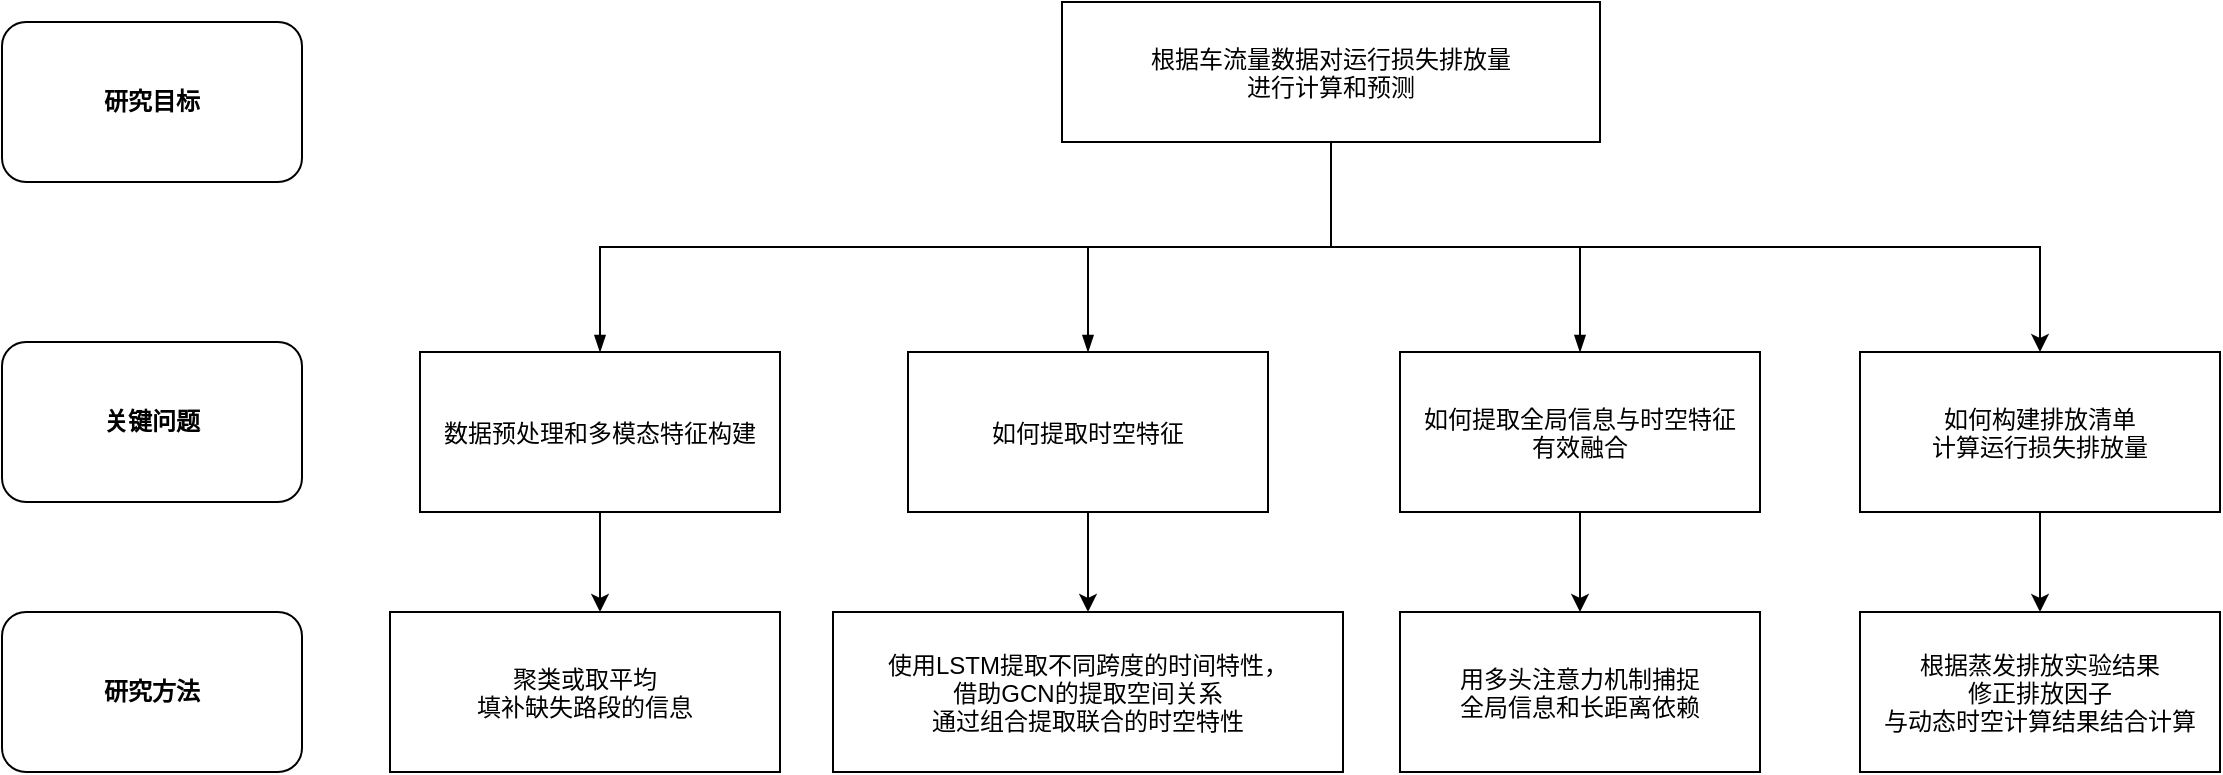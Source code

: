 <mxfile version="25.0.3">
  <diagram id="prtHgNgQTEPvFCAcTncT" name="Page-1">
    <mxGraphModel dx="1886" dy="794" grid="0" gridSize="10" guides="1" tooltips="1" connect="1" arrows="1" fold="1" page="1" pageScale="1" pageWidth="827" pageHeight="1169" math="0" shadow="0">
      <root>
        <mxCell id="0" />
        <mxCell id="1" parent="0" />
        <mxCell id="dNxyNK7c78bLwvsdeMH5-13" value="" style="endArrow=blockThin;endFill=1;fontSize=11;edgeStyle=elbowEdgeStyle;elbow=vertical;rounded=0;" parent="1" source="dNxyNK7c78bLwvsdeMH5-12" target="dNxyNK7c78bLwvsdeMH5-14" edge="1">
          <mxGeometry relative="1" as="geometry" />
        </mxCell>
        <mxCell id="dNxyNK7c78bLwvsdeMH5-15" value="" style="endArrow=blockThin;endFill=1;fontSize=11;edgeStyle=elbowEdgeStyle;elbow=vertical;rounded=0;" parent="1" source="dNxyNK7c78bLwvsdeMH5-12" target="dNxyNK7c78bLwvsdeMH5-16" edge="1">
          <mxGeometry relative="1" as="geometry" />
        </mxCell>
        <mxCell id="dNxyNK7c78bLwvsdeMH5-17" value="" style="endArrow=blockThin;endFill=1;fontSize=11;edgeStyle=elbowEdgeStyle;elbow=vertical;rounded=0;" parent="1" source="dNxyNK7c78bLwvsdeMH5-12" target="dNxyNK7c78bLwvsdeMH5-18" edge="1">
          <mxGeometry relative="1" as="geometry" />
        </mxCell>
        <mxCell id="d0pJmijx4cC1JQeAYe1_-26" style="edgeStyle=orthogonalEdgeStyle;rounded=0;orthogonalLoop=1;jettySize=auto;html=1;exitX=0.5;exitY=1;exitDx=0;exitDy=0;" parent="1" source="dNxyNK7c78bLwvsdeMH5-12" target="d0pJmijx4cC1JQeAYe1_-8" edge="1">
          <mxGeometry relative="1" as="geometry" />
        </mxCell>
        <UserObject label="根据车流量数据对运行损失排放量&#xa;进行计算和预测" name="Tessa Miller" position="CFO" location="Office 1" email="me@example.com" placeholders="1" link="https://www.draw.io" id="dNxyNK7c78bLwvsdeMH5-12">
          <mxCell style="" parent="1" vertex="1">
            <mxGeometry x="750" y="360" width="269" height="70" as="geometry" />
          </mxCell>
        </UserObject>
        <mxCell id="d0pJmijx4cC1JQeAYe1_-7" style="edgeStyle=orthogonalEdgeStyle;rounded=0;orthogonalLoop=1;jettySize=auto;html=1;" parent="1" source="dNxyNK7c78bLwvsdeMH5-14" target="d0pJmijx4cC1JQeAYe1_-6" edge="1">
          <mxGeometry relative="1" as="geometry">
            <Array as="points">
              <mxPoint x="519" y="645" />
              <mxPoint x="519" y="645" />
            </Array>
          </mxGeometry>
        </mxCell>
        <UserObject label="数据预处理和多模态特征构建" name="Edward Morrison" position="Brand Manager" location="Office 2" email="me@example.com" placeholders="1" link="https://www.draw.io" id="dNxyNK7c78bLwvsdeMH5-14">
          <mxCell style="" parent="1" vertex="1">
            <mxGeometry x="429" y="535" width="180" height="80" as="geometry" />
          </mxCell>
        </UserObject>
        <mxCell id="d0pJmijx4cC1JQeAYe1_-10" style="edgeStyle=orthogonalEdgeStyle;rounded=0;orthogonalLoop=1;jettySize=auto;html=1;entryX=0.5;entryY=0;entryDx=0;entryDy=0;" parent="1" source="d0pJmijx4cC1JQeAYe1_-11" edge="1">
          <mxGeometry relative="1" as="geometry">
            <mxPoint x="762.25" y="675" as="targetPoint" />
            <mxPoint x="763.75" y="615" as="sourcePoint" />
            <Array as="points">
              <mxPoint x="764" y="675" />
            </Array>
          </mxGeometry>
        </mxCell>
        <mxCell id="d0pJmijx4cC1JQeAYe1_-13" value="" style="edgeStyle=orthogonalEdgeStyle;rounded=0;orthogonalLoop=1;jettySize=auto;html=1;" parent="1" source="dNxyNK7c78bLwvsdeMH5-16" target="d0pJmijx4cC1JQeAYe1_-11" edge="1">
          <mxGeometry relative="1" as="geometry" />
        </mxCell>
        <mxCell id="d0pJmijx4cC1JQeAYe1_-14" style="edgeStyle=orthogonalEdgeStyle;rounded=0;orthogonalLoop=1;jettySize=auto;html=1;exitX=0.5;exitY=1;exitDx=0;exitDy=0;" parent="1" source="dNxyNK7c78bLwvsdeMH5-16" edge="1">
          <mxGeometry relative="1" as="geometry">
            <mxPoint x="763.167" y="615" as="targetPoint" />
          </mxGeometry>
        </mxCell>
        <UserObject label="如何提取时空特征" name="Evan Valet" position="HR Director" location="Office 4" email="me@example.com" placeholders="1" id="dNxyNK7c78bLwvsdeMH5-16">
          <mxCell style="" parent="1" vertex="1">
            <mxGeometry x="673" y="535" width="180" height="80" as="geometry" />
          </mxCell>
        </UserObject>
        <mxCell id="d0pJmijx4cC1JQeAYe1_-18" style="edgeStyle=orthogonalEdgeStyle;rounded=0;orthogonalLoop=1;jettySize=auto;html=1;exitX=0.5;exitY=1;exitDx=0;exitDy=0;" parent="1" source="dNxyNK7c78bLwvsdeMH5-18" target="d0pJmijx4cC1JQeAYe1_-16" edge="1">
          <mxGeometry relative="1" as="geometry" />
        </mxCell>
        <UserObject label="如何提取全局信息与时空特征&#xa;有效融合" name="Alison Donovan" position="System Admin" location="Office 3" email="me@example.com" placeholders="1" id="dNxyNK7c78bLwvsdeMH5-18">
          <mxCell style="" parent="1" vertex="1">
            <mxGeometry x="919" y="535" width="180" height="80" as="geometry" />
          </mxCell>
        </UserObject>
        <mxCell id="d0pJmijx4cC1JQeAYe1_-4" value="&lt;b&gt;关键问题&lt;/b&gt;" style="rounded=1;whiteSpace=wrap;html=1;" parent="1" vertex="1">
          <mxGeometry x="220" y="530" width="150" height="80" as="geometry" />
        </mxCell>
        <UserObject label="聚类或取平均&#xa;填补缺失路段的信息" name="Edward Morrison" position="Brand Manager" location="Office 2" email="me@example.com" placeholders="1" id="d0pJmijx4cC1JQeAYe1_-6">
          <mxCell style="" parent="1" vertex="1">
            <mxGeometry x="414" y="665" width="195" height="80" as="geometry" />
          </mxCell>
        </UserObject>
        <mxCell id="d0pJmijx4cC1JQeAYe1_-22" style="edgeStyle=orthogonalEdgeStyle;rounded=0;orthogonalLoop=1;jettySize=auto;html=1;exitX=0.5;exitY=1;exitDx=0;exitDy=0;" parent="1" source="d0pJmijx4cC1JQeAYe1_-8" target="d0pJmijx4cC1JQeAYe1_-20" edge="1">
          <mxGeometry relative="1" as="geometry" />
        </mxCell>
        <UserObject label="如何构建排放清单&#xa;计算运行损失排放量" name="Alison Donovan" position="System Admin" location="Office 3" email="me@example.com" placeholders="1" id="d0pJmijx4cC1JQeAYe1_-8">
          <mxCell style="" parent="1" vertex="1">
            <mxGeometry x="1149" y="535" width="180" height="80" as="geometry" />
          </mxCell>
        </UserObject>
        <UserObject label="使用LSTM提取不同跨度的时间特性，&#xa;借助GCN的提取空间关系&#xa;通过组合提取联合的时空特性" name="Evan Valet" position="HR Director" location="Office 4" email="me@example.com" placeholders="1" id="d0pJmijx4cC1JQeAYe1_-11">
          <mxCell style="" parent="1" vertex="1">
            <mxGeometry x="635.5" y="665" width="255" height="80" as="geometry" />
          </mxCell>
        </UserObject>
        <UserObject label="用多头注意力机制捕捉&#xa;全局信息和长距离依赖" name="Alison Donovan" position="System Admin" location="Office 3" email="me@example.com" placeholders="1" id="d0pJmijx4cC1JQeAYe1_-16">
          <mxCell style="" parent="1" vertex="1">
            <mxGeometry x="919" y="665" width="180" height="80" as="geometry" />
          </mxCell>
        </UserObject>
        <UserObject label="根据蒸发排放实验结果&#xa;修正排放因子&#xa;与动态时空计算结果结合计算" name="Alison Donovan" position="System Admin" location="Office 3" email="me@example.com" placeholders="1" id="d0pJmijx4cC1JQeAYe1_-20">
          <mxCell style="" parent="1" vertex="1">
            <mxGeometry x="1149" y="665" width="180" height="80" as="geometry" />
          </mxCell>
        </UserObject>
        <mxCell id="d0pJmijx4cC1JQeAYe1_-28" value="&lt;b&gt;研究目标&lt;/b&gt;" style="rounded=1;whiteSpace=wrap;html=1;" parent="1" vertex="1">
          <mxGeometry x="220" y="370" width="150" height="80" as="geometry" />
        </mxCell>
        <mxCell id="d0pJmijx4cC1JQeAYe1_-29" value="&lt;b&gt;研究方法&lt;/b&gt;" style="rounded=1;whiteSpace=wrap;html=1;" parent="1" vertex="1">
          <mxGeometry x="220" y="665" width="150" height="80" as="geometry" />
        </mxCell>
      </root>
    </mxGraphModel>
  </diagram>
</mxfile>
